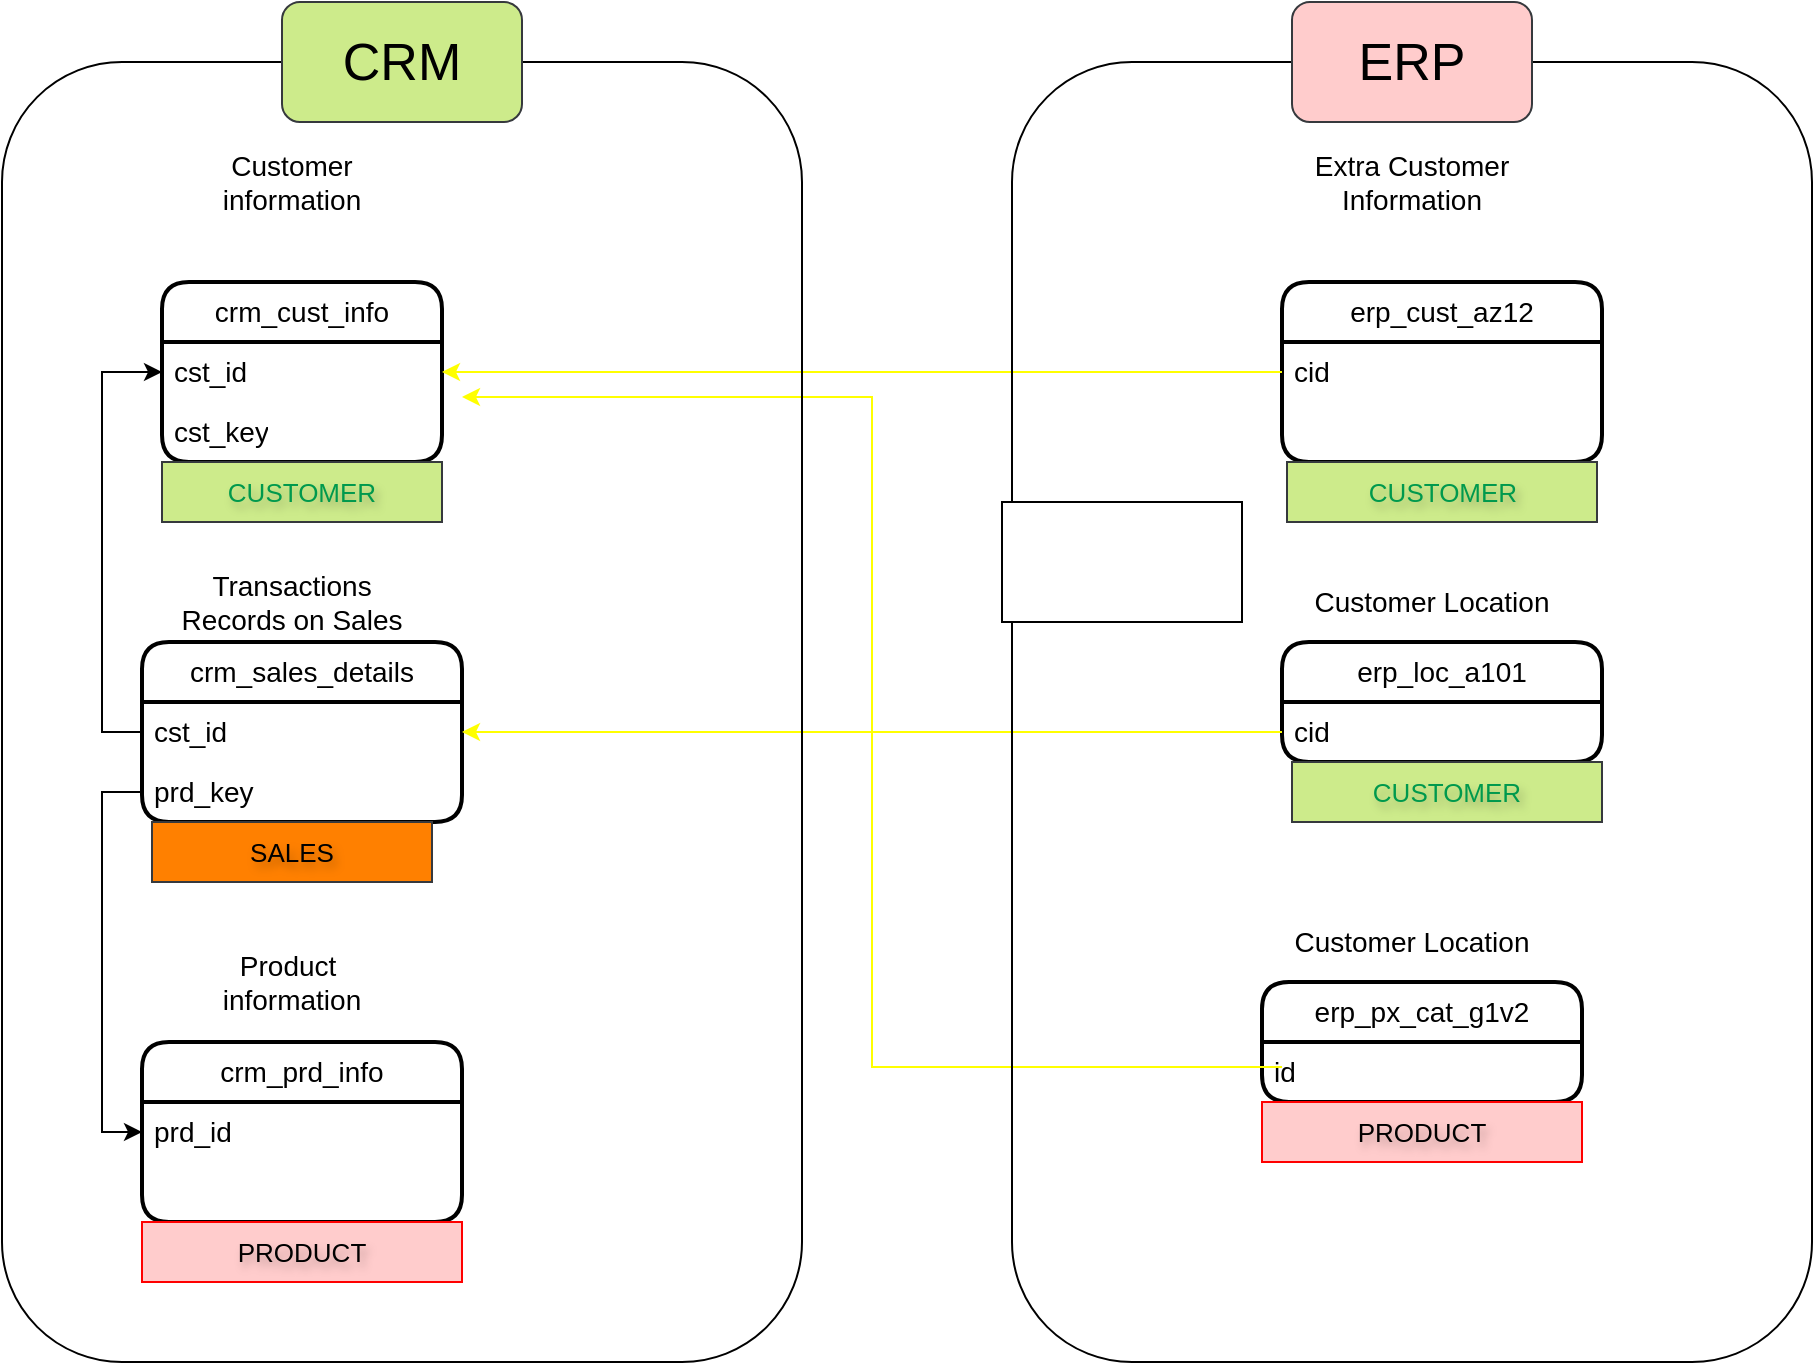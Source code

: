 <mxfile version="28.2.5">
  <diagram name="Page-1" id="VEGd2wqhWMHV7ecN-Q0v">
    <mxGraphModel dx="2276" dy="849" grid="1" gridSize="10" guides="1" tooltips="1" connect="1" arrows="1" fold="1" page="1" pageScale="1" pageWidth="850" pageHeight="1100" math="0" shadow="0">
      <root>
        <mxCell id="0" />
        <mxCell id="1" parent="0" />
        <mxCell id="FeOiV0u2_GL4LzS7E-h--1" value="crm_cust_info" style="swimlane;fontStyle=0;childLayout=stackLayout;horizontal=1;startSize=30;horizontalStack=0;resizeParent=1;resizeParentMax=0;resizeLast=0;collapsible=1;marginBottom=0;whiteSpace=wrap;html=1;strokeWidth=2;rounded=1;swimlaneLine=1;glass=0;shadow=0;fontSize=14;labelBackgroundColor=default;" vertex="1" parent="1">
          <mxGeometry x="-30" y="140" width="140" height="90" as="geometry" />
        </mxCell>
        <mxCell id="FeOiV0u2_GL4LzS7E-h--2" value="cst_id" style="text;align=left;verticalAlign=middle;spacingLeft=4;spacingRight=4;overflow=hidden;points=[[0,0.5],[1,0.5]];portConstraint=eastwest;rotatable=0;whiteSpace=wrap;html=1;fontSize=14;labelBackgroundColor=default;" vertex="1" parent="FeOiV0u2_GL4LzS7E-h--1">
          <mxGeometry y="30" width="140" height="30" as="geometry" />
        </mxCell>
        <mxCell id="FeOiV0u2_GL4LzS7E-h--19" value="cst_key" style="text;align=left;verticalAlign=middle;spacingLeft=4;spacingRight=4;overflow=hidden;points=[[0,0.5],[1,0.5]];portConstraint=eastwest;rotatable=0;whiteSpace=wrap;html=1;fontSize=14;labelBackgroundColor=default;" vertex="1" parent="FeOiV0u2_GL4LzS7E-h--1">
          <mxGeometry y="60" width="140" height="30" as="geometry" />
        </mxCell>
        <mxCell id="FeOiV0u2_GL4LzS7E-h--5" value="crm_prd_info" style="swimlane;fontStyle=0;childLayout=stackLayout;horizontal=1;startSize=30;horizontalStack=0;resizeParent=1;resizeParentMax=0;resizeLast=0;collapsible=1;marginBottom=0;whiteSpace=wrap;html=1;strokeWidth=2;rounded=1;swimlaneLine=1;glass=0;shadow=0;fontSize=14;labelBackgroundColor=default;" vertex="1" parent="1">
          <mxGeometry x="-40" y="520" width="160" height="90" as="geometry" />
        </mxCell>
        <mxCell id="FeOiV0u2_GL4LzS7E-h--6" value="prd_id" style="text;align=left;verticalAlign=middle;spacingLeft=4;spacingRight=4;overflow=hidden;points=[[0,0.5],[1,0.5]];portConstraint=eastwest;rotatable=0;whiteSpace=wrap;html=1;fontSize=14;labelBackgroundColor=default;" vertex="1" parent="FeOiV0u2_GL4LzS7E-h--5">
          <mxGeometry y="30" width="160" height="30" as="geometry" />
        </mxCell>
        <mxCell id="FeOiV0u2_GL4LzS7E-h--12" style="text;align=left;verticalAlign=middle;spacingLeft=4;spacingRight=4;overflow=hidden;points=[[0,0.5],[1,0.5]];portConstraint=eastwest;rotatable=0;whiteSpace=wrap;html=1;fontSize=14;labelBackgroundColor=default;" vertex="1" parent="FeOiV0u2_GL4LzS7E-h--5">
          <mxGeometry y="60" width="160" height="30" as="geometry" />
        </mxCell>
        <mxCell id="FeOiV0u2_GL4LzS7E-h--7" value="Customer information" style="text;html=1;align=center;verticalAlign=middle;whiteSpace=wrap;rounded=0;fontSize=14;" vertex="1" parent="1">
          <mxGeometry x="-30" y="70" width="130" height="40" as="geometry" />
        </mxCell>
        <mxCell id="FeOiV0u2_GL4LzS7E-h--8" value="Product&amp;nbsp;&lt;div&gt;information&lt;/div&gt;" style="text;html=1;align=center;verticalAlign=middle;whiteSpace=wrap;rounded=0;fontSize=14;" vertex="1" parent="1">
          <mxGeometry x="-30" y="470" width="130" height="40" as="geometry" />
        </mxCell>
        <mxCell id="FeOiV0u2_GL4LzS7E-h--9" value="crm_sales_details" style="swimlane;fontStyle=0;childLayout=stackLayout;horizontal=1;startSize=30;horizontalStack=0;resizeParent=1;resizeParentMax=0;resizeLast=0;collapsible=1;marginBottom=0;whiteSpace=wrap;html=1;strokeWidth=2;rounded=1;swimlaneLine=1;glass=0;shadow=0;fontSize=14;labelBackgroundColor=default;" vertex="1" parent="1">
          <mxGeometry x="-40" y="320" width="160" height="90" as="geometry" />
        </mxCell>
        <mxCell id="FeOiV0u2_GL4LzS7E-h--13" value="cst_id" style="text;align=left;verticalAlign=middle;spacingLeft=4;spacingRight=4;overflow=hidden;points=[[0,0.5],[1,0.5]];portConstraint=eastwest;rotatable=0;whiteSpace=wrap;html=1;fontSize=14;labelBackgroundColor=default;" vertex="1" parent="FeOiV0u2_GL4LzS7E-h--9">
          <mxGeometry y="30" width="160" height="30" as="geometry" />
        </mxCell>
        <mxCell id="FeOiV0u2_GL4LzS7E-h--10" value="prd_key" style="text;align=left;verticalAlign=middle;spacingLeft=4;spacingRight=4;overflow=hidden;points=[[0,0.5],[1,0.5]];portConstraint=eastwest;rotatable=0;whiteSpace=wrap;html=1;fontSize=14;labelBackgroundColor=default;" vertex="1" parent="FeOiV0u2_GL4LzS7E-h--9">
          <mxGeometry y="60" width="160" height="30" as="geometry" />
        </mxCell>
        <mxCell id="FeOiV0u2_GL4LzS7E-h--11" value="Transactions Records on Sales" style="text;html=1;align=center;verticalAlign=middle;whiteSpace=wrap;rounded=0;fontSize=14;" vertex="1" parent="1">
          <mxGeometry x="-30" y="280" width="130" height="40" as="geometry" />
        </mxCell>
        <mxCell id="FeOiV0u2_GL4LzS7E-h--15" value="erp_cust_az12" style="swimlane;fontStyle=0;childLayout=stackLayout;horizontal=1;startSize=30;horizontalStack=0;resizeParent=1;resizeParentMax=0;resizeLast=0;collapsible=1;marginBottom=0;whiteSpace=wrap;html=1;strokeWidth=2;rounded=1;swimlaneLine=1;glass=0;shadow=0;fontSize=14;labelBackgroundColor=default;" vertex="1" parent="1">
          <mxGeometry x="530" y="140" width="160" height="90" as="geometry" />
        </mxCell>
        <mxCell id="FeOiV0u2_GL4LzS7E-h--16" value="cid" style="text;align=left;verticalAlign=middle;spacingLeft=4;spacingRight=4;overflow=hidden;points=[[0,0.5],[1,0.5]];portConstraint=eastwest;rotatable=0;whiteSpace=wrap;html=1;fontSize=14;labelBackgroundColor=default;" vertex="1" parent="FeOiV0u2_GL4LzS7E-h--15">
          <mxGeometry y="30" width="160" height="30" as="geometry" />
        </mxCell>
        <mxCell id="FeOiV0u2_GL4LzS7E-h--17" style="text;align=left;verticalAlign=middle;spacingLeft=4;spacingRight=4;overflow=hidden;points=[[0,0.5],[1,0.5]];portConstraint=eastwest;rotatable=0;whiteSpace=wrap;html=1;fontSize=14;labelBackgroundColor=default;" vertex="1" parent="FeOiV0u2_GL4LzS7E-h--15">
          <mxGeometry y="60" width="160" height="30" as="geometry" />
        </mxCell>
        <mxCell id="FeOiV0u2_GL4LzS7E-h--18" value="Extra Customer Information" style="text;html=1;align=center;verticalAlign=middle;whiteSpace=wrap;rounded=0;fontSize=14;" vertex="1" parent="1">
          <mxGeometry x="530" y="70" width="130" height="40" as="geometry" />
        </mxCell>
        <mxCell id="FeOiV0u2_GL4LzS7E-h--20" value="erp_loc_a101" style="swimlane;fontStyle=0;childLayout=stackLayout;horizontal=1;startSize=30;horizontalStack=0;resizeParent=1;resizeParentMax=0;resizeLast=0;collapsible=1;marginBottom=0;whiteSpace=wrap;html=1;strokeWidth=2;rounded=1;swimlaneLine=1;glass=0;shadow=0;fontSize=14;labelBackgroundColor=default;" vertex="1" parent="1">
          <mxGeometry x="530" y="320" width="160" height="60" as="geometry" />
        </mxCell>
        <mxCell id="FeOiV0u2_GL4LzS7E-h--35" value="cid" style="text;align=left;verticalAlign=middle;spacingLeft=4;spacingRight=4;overflow=hidden;points=[[0,0.5],[1,0.5]];portConstraint=eastwest;rotatable=0;whiteSpace=wrap;html=1;fontSize=14;labelBackgroundColor=default;" vertex="1" parent="FeOiV0u2_GL4LzS7E-h--20">
          <mxGeometry y="30" width="160" height="30" as="geometry" />
        </mxCell>
        <mxCell id="FeOiV0u2_GL4LzS7E-h--23" value="Customer Location" style="text;html=1;align=center;verticalAlign=middle;whiteSpace=wrap;rounded=0;fontSize=14;" vertex="1" parent="1">
          <mxGeometry x="540" y="280" width="130" height="40" as="geometry" />
        </mxCell>
        <mxCell id="FeOiV0u2_GL4LzS7E-h--27" value="erp_px_cat_g1v2" style="swimlane;fontStyle=0;childLayout=stackLayout;horizontal=1;startSize=30;horizontalStack=0;resizeParent=1;resizeParentMax=0;resizeLast=0;collapsible=1;marginBottom=0;whiteSpace=wrap;html=1;strokeWidth=2;rounded=1;swimlaneLine=1;glass=0;shadow=0;fontSize=14;labelBackgroundColor=default;" vertex="1" parent="1">
          <mxGeometry x="520" y="490" width="160" height="60" as="geometry" />
        </mxCell>
        <mxCell id="FeOiV0u2_GL4LzS7E-h--28" value="id" style="text;align=left;verticalAlign=middle;spacingLeft=4;spacingRight=4;overflow=hidden;points=[[0,0.5],[1,0.5]];portConstraint=eastwest;rotatable=0;whiteSpace=wrap;html=1;fontSize=14;labelBackgroundColor=default;" vertex="1" parent="FeOiV0u2_GL4LzS7E-h--27">
          <mxGeometry y="30" width="160" height="30" as="geometry" />
        </mxCell>
        <mxCell id="FeOiV0u2_GL4LzS7E-h--30" value="Customer Location" style="text;html=1;align=center;verticalAlign=middle;whiteSpace=wrap;rounded=0;fontSize=14;" vertex="1" parent="1">
          <mxGeometry x="530" y="450" width="130" height="40" as="geometry" />
        </mxCell>
        <mxCell id="FeOiV0u2_GL4LzS7E-h--31" style="edgeStyle=orthogonalEdgeStyle;rounded=0;orthogonalLoop=1;jettySize=auto;html=1;entryX=0;entryY=0.5;entryDx=0;entryDy=0;" edge="1" parent="1" source="FeOiV0u2_GL4LzS7E-h--13" target="FeOiV0u2_GL4LzS7E-h--2">
          <mxGeometry relative="1" as="geometry">
            <mxPoint x="-42" y="190" as="targetPoint" />
          </mxGeometry>
        </mxCell>
        <mxCell id="FeOiV0u2_GL4LzS7E-h--34" style="edgeStyle=orthogonalEdgeStyle;rounded=0;orthogonalLoop=1;jettySize=auto;html=1;entryX=0;entryY=0.5;entryDx=0;entryDy=0;" edge="1" parent="1" source="FeOiV0u2_GL4LzS7E-h--10" target="FeOiV0u2_GL4LzS7E-h--5">
          <mxGeometry relative="1" as="geometry" />
        </mxCell>
        <mxCell id="FeOiV0u2_GL4LzS7E-h--36" style="edgeStyle=orthogonalEdgeStyle;rounded=0;orthogonalLoop=1;jettySize=auto;html=1;strokeColor=#FFFF00;" edge="1" parent="1" source="FeOiV0u2_GL4LzS7E-h--35" target="FeOiV0u2_GL4LzS7E-h--13">
          <mxGeometry relative="1" as="geometry" />
        </mxCell>
        <mxCell id="FeOiV0u2_GL4LzS7E-h--37" style="edgeStyle=orthogonalEdgeStyle;rounded=0;orthogonalLoop=1;jettySize=auto;html=1;strokeColor=#FFFF00;" edge="1" parent="1">
          <mxGeometry relative="1" as="geometry">
            <mxPoint x="530" y="532.5" as="sourcePoint" />
            <mxPoint x="120" y="197.5" as="targetPoint" />
            <Array as="points">
              <mxPoint x="325" y="532.5" />
              <mxPoint x="325" y="197.5" />
            </Array>
          </mxGeometry>
        </mxCell>
        <mxCell id="FeOiV0u2_GL4LzS7E-h--38" style="edgeStyle=orthogonalEdgeStyle;rounded=0;orthogonalLoop=1;jettySize=auto;html=1;strokeColor=#FFFF00;" edge="1" parent="1" source="FeOiV0u2_GL4LzS7E-h--16" target="FeOiV0u2_GL4LzS7E-h--2">
          <mxGeometry relative="1" as="geometry" />
        </mxCell>
        <mxCell id="FeOiV0u2_GL4LzS7E-h--39" value="" style="rounded=1;whiteSpace=wrap;html=1;fillColor=none;" vertex="1" parent="1">
          <mxGeometry x="-110" y="30" width="400" height="650" as="geometry" />
        </mxCell>
        <mxCell id="FeOiV0u2_GL4LzS7E-h--40" value="&lt;font style=&quot;font-size: 26px;&quot;&gt;CRM&lt;/font&gt;" style="rounded=1;whiteSpace=wrap;html=1;fillColor=#cdeb8b;strokeColor=#36393d;" vertex="1" parent="1">
          <mxGeometry x="30" width="120" height="60" as="geometry" />
        </mxCell>
        <mxCell id="FeOiV0u2_GL4LzS7E-h--41" value="" style="rounded=1;whiteSpace=wrap;html=1;fillColor=none;" vertex="1" parent="1">
          <mxGeometry x="395" y="30" width="400" height="650" as="geometry" />
        </mxCell>
        <mxCell id="FeOiV0u2_GL4LzS7E-h--42" value="&lt;font style=&quot;font-size: 26px;&quot;&gt;ERP&lt;/font&gt;" style="rounded=1;whiteSpace=wrap;html=1;fillColor=#ffcccc;strokeColor=#36393d;" vertex="1" parent="1">
          <mxGeometry x="535" width="120" height="60" as="geometry" />
        </mxCell>
        <mxCell id="FeOiV0u2_GL4LzS7E-h--43" value="" style="rounded=0;whiteSpace=wrap;html=1;" vertex="1" parent="1">
          <mxGeometry x="390" y="250" width="120" height="60" as="geometry" />
        </mxCell>
        <mxCell id="FeOiV0u2_GL4LzS7E-h--44" value="PRODUCT" style="rounded=0;fillColor=#ffcccc;strokeColor=#FF0000;labelBackgroundColor=none;html=1;whiteSpace=wrap;textShadow=1;fontColor=#000000;fontSize=13;" vertex="1" parent="1">
          <mxGeometry x="520" y="550" width="160" height="30" as="geometry" />
        </mxCell>
        <mxCell id="FeOiV0u2_GL4LzS7E-h--45" value="PRODUCT" style="rounded=0;fillColor=#ffcccc;strokeColor=#FF0000;labelBackgroundColor=none;html=1;whiteSpace=wrap;textShadow=1;fontColor=#000000;fontSize=13;" vertex="1" parent="1">
          <mxGeometry x="-40" y="610" width="160" height="30" as="geometry" />
        </mxCell>
        <mxCell id="FeOiV0u2_GL4LzS7E-h--46" value="CUSTOMER" style="rounded=0;fillColor=#cdeb8b;strokeColor=#36393d;labelBackgroundColor=none;html=1;whiteSpace=wrap;textShadow=1;fontSize=13;fontColor=#00994D;" vertex="1" parent="1">
          <mxGeometry x="-30" y="230" width="140" height="30" as="geometry" />
        </mxCell>
        <mxCell id="FeOiV0u2_GL4LzS7E-h--47" value="CUSTOMER" style="rounded=0;fillColor=#cdeb8b;strokeColor=#36393d;labelBackgroundColor=none;html=1;whiteSpace=wrap;textShadow=1;fontSize=13;fontColor=#00994D;" vertex="1" parent="1">
          <mxGeometry x="535" y="380" width="155" height="30" as="geometry" />
        </mxCell>
        <mxCell id="FeOiV0u2_GL4LzS7E-h--48" value="SALES" style="rounded=0;fillColor=#FF8000;strokeColor=#36393d;labelBackgroundColor=none;html=1;whiteSpace=wrap;textShadow=1;fontSize=13;" vertex="1" parent="1">
          <mxGeometry x="-35" y="410" width="140" height="30" as="geometry" />
        </mxCell>
        <mxCell id="FeOiV0u2_GL4LzS7E-h--50" value="CUSTOMER" style="rounded=0;fillColor=#cdeb8b;strokeColor=#36393d;labelBackgroundColor=none;html=1;whiteSpace=wrap;textShadow=1;fontSize=13;fontColor=#00994D;" vertex="1" parent="1">
          <mxGeometry x="532.5" y="230" width="155" height="30" as="geometry" />
        </mxCell>
      </root>
    </mxGraphModel>
  </diagram>
</mxfile>
